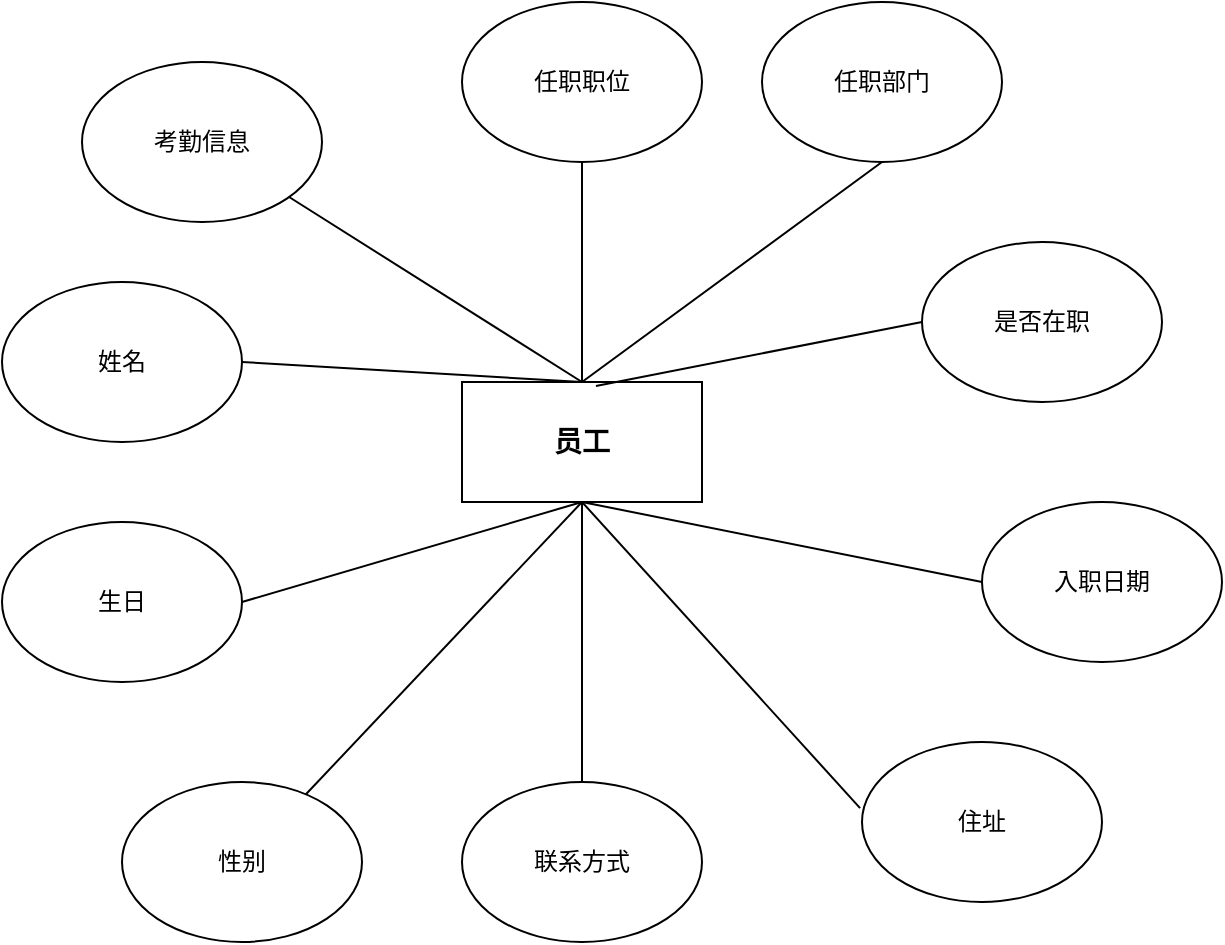 <mxfile version="20.3.0" type="device"><diagram id="dEoUt6HCx3OmMskZEZEa" name="第 1 页"><mxGraphModel dx="1102" dy="677" grid="1" gridSize="10" guides="1" tooltips="1" connect="1" arrows="1" fold="1" page="1" pageScale="1" pageWidth="827" pageHeight="1169" math="0" shadow="0"><root><mxCell id="0"/><mxCell id="1" parent="0"/><mxCell id="eNfBS1H27-YoI6Vu-iKt-1" value="&lt;h3&gt;员工&lt;/h3&gt;" style="rounded=0;whiteSpace=wrap;html=1;" vertex="1" parent="1"><mxGeometry x="330" y="280" width="120" height="60" as="geometry"/></mxCell><mxCell id="eNfBS1H27-YoI6Vu-iKt-2" value="生日" style="ellipse;whiteSpace=wrap;html=1;" vertex="1" parent="1"><mxGeometry x="100" y="350" width="120" height="80" as="geometry"/></mxCell><mxCell id="eNfBS1H27-YoI6Vu-iKt-6" value="任职职位" style="ellipse;whiteSpace=wrap;html=1;" vertex="1" parent="1"><mxGeometry x="330" y="90" width="120" height="80" as="geometry"/></mxCell><mxCell id="eNfBS1H27-YoI6Vu-iKt-7" value="任职部门" style="ellipse;whiteSpace=wrap;html=1;" vertex="1" parent="1"><mxGeometry x="480" y="90" width="120" height="80" as="geometry"/></mxCell><mxCell id="eNfBS1H27-YoI6Vu-iKt-8" value="考勤信息" style="ellipse;whiteSpace=wrap;html=1;" vertex="1" parent="1"><mxGeometry x="140" y="120" width="120" height="80" as="geometry"/></mxCell><mxCell id="eNfBS1H27-YoI6Vu-iKt-9" value="姓名" style="ellipse;whiteSpace=wrap;html=1;" vertex="1" parent="1"><mxGeometry x="100" y="230" width="120" height="80" as="geometry"/></mxCell><mxCell id="eNfBS1H27-YoI6Vu-iKt-10" value="联系方式" style="ellipse;whiteSpace=wrap;html=1;" vertex="1" parent="1"><mxGeometry x="330" y="480" width="120" height="80" as="geometry"/></mxCell><mxCell id="eNfBS1H27-YoI6Vu-iKt-11" value="性别" style="ellipse;whiteSpace=wrap;html=1;" vertex="1" parent="1"><mxGeometry x="160" y="480" width="120" height="80" as="geometry"/></mxCell><mxCell id="eNfBS1H27-YoI6Vu-iKt-12" value="住址" style="ellipse;whiteSpace=wrap;html=1;" vertex="1" parent="1"><mxGeometry x="530" y="460" width="120" height="80" as="geometry"/></mxCell><mxCell id="eNfBS1H27-YoI6Vu-iKt-13" value="是否在职" style="ellipse;whiteSpace=wrap;html=1;" vertex="1" parent="1"><mxGeometry x="560" y="210" width="120" height="80" as="geometry"/></mxCell><mxCell id="eNfBS1H27-YoI6Vu-iKt-14" value="入职日期" style="ellipse;whiteSpace=wrap;html=1;" vertex="1" parent="1"><mxGeometry x="590" y="340" width="120" height="80" as="geometry"/></mxCell><mxCell id="eNfBS1H27-YoI6Vu-iKt-19" value="" style="endArrow=none;html=1;rounded=0;exitX=0.5;exitY=1;exitDx=0;exitDy=0;entryX=0.5;entryY=0;entryDx=0;entryDy=0;" edge="1" parent="1" source="eNfBS1H27-YoI6Vu-iKt-6" target="eNfBS1H27-YoI6Vu-iKt-1"><mxGeometry width="50" height="50" relative="1" as="geometry"><mxPoint x="390" y="340" as="sourcePoint"/><mxPoint x="440" y="290" as="targetPoint"/></mxGeometry></mxCell><mxCell id="eNfBS1H27-YoI6Vu-iKt-20" value="" style="endArrow=none;html=1;rounded=0;entryX=0.5;entryY=1;entryDx=0;entryDy=0;exitX=0.5;exitY=0;exitDx=0;exitDy=0;" edge="1" parent="1" source="eNfBS1H27-YoI6Vu-iKt-10" target="eNfBS1H27-YoI6Vu-iKt-1"><mxGeometry width="50" height="50" relative="1" as="geometry"><mxPoint x="370" y="430" as="sourcePoint"/><mxPoint x="420" y="380" as="targetPoint"/></mxGeometry></mxCell><mxCell id="eNfBS1H27-YoI6Vu-iKt-21" value="" style="endArrow=none;html=1;rounded=0;exitX=0.5;exitY=0;exitDx=0;exitDy=0;entryX=0.5;entryY=1;entryDx=0;entryDy=0;" edge="1" parent="1" source="eNfBS1H27-YoI6Vu-iKt-1" target="eNfBS1H27-YoI6Vu-iKt-7"><mxGeometry width="50" height="50" relative="1" as="geometry"><mxPoint x="440" y="270" as="sourcePoint"/><mxPoint x="490" y="220" as="targetPoint"/></mxGeometry></mxCell><mxCell id="eNfBS1H27-YoI6Vu-iKt-22" value="" style="endArrow=none;html=1;rounded=0;exitX=0.5;exitY=0;exitDx=0;exitDy=0;" edge="1" parent="1" source="eNfBS1H27-YoI6Vu-iKt-1" target="eNfBS1H27-YoI6Vu-iKt-8"><mxGeometry width="50" height="50" relative="1" as="geometry"><mxPoint x="300" y="260" as="sourcePoint"/><mxPoint x="350" y="210" as="targetPoint"/></mxGeometry></mxCell><mxCell id="eNfBS1H27-YoI6Vu-iKt-23" value="" style="endArrow=none;html=1;rounded=0;exitX=1;exitY=0.5;exitDx=0;exitDy=0;" edge="1" parent="1" source="eNfBS1H27-YoI6Vu-iKt-9"><mxGeometry width="50" height="50" relative="1" as="geometry"><mxPoint x="270" y="350" as="sourcePoint"/><mxPoint x="390" y="280" as="targetPoint"/></mxGeometry></mxCell><mxCell id="eNfBS1H27-YoI6Vu-iKt-24" value="" style="endArrow=none;html=1;rounded=0;entryX=0.5;entryY=1;entryDx=0;entryDy=0;exitX=1;exitY=0.5;exitDx=0;exitDy=0;" edge="1" parent="1" source="eNfBS1H27-YoI6Vu-iKt-2" target="eNfBS1H27-YoI6Vu-iKt-1"><mxGeometry width="50" height="50" relative="1" as="geometry"><mxPoint x="260" y="400" as="sourcePoint"/><mxPoint x="310" y="350" as="targetPoint"/></mxGeometry></mxCell><mxCell id="eNfBS1H27-YoI6Vu-iKt-25" value="" style="endArrow=none;html=1;rounded=0;" edge="1" parent="1" source="eNfBS1H27-YoI6Vu-iKt-11"><mxGeometry width="50" height="50" relative="1" as="geometry"><mxPoint x="310" y="440" as="sourcePoint"/><mxPoint x="390" y="340" as="targetPoint"/></mxGeometry></mxCell><mxCell id="eNfBS1H27-YoI6Vu-iKt-26" value="" style="endArrow=none;html=1;rounded=0;entryX=0;entryY=0.5;entryDx=0;entryDy=0;exitX=0.558;exitY=0.033;exitDx=0;exitDy=0;exitPerimeter=0;" edge="1" parent="1" source="eNfBS1H27-YoI6Vu-iKt-1" target="eNfBS1H27-YoI6Vu-iKt-13"><mxGeometry width="50" height="50" relative="1" as="geometry"><mxPoint x="490" y="310" as="sourcePoint"/><mxPoint x="540" y="350" as="targetPoint"/></mxGeometry></mxCell><mxCell id="eNfBS1H27-YoI6Vu-iKt-27" value="" style="endArrow=none;html=1;rounded=0;entryX=0;entryY=0.5;entryDx=0;entryDy=0;exitX=0.5;exitY=1;exitDx=0;exitDy=0;" edge="1" parent="1" source="eNfBS1H27-YoI6Vu-iKt-1" target="eNfBS1H27-YoI6Vu-iKt-14"><mxGeometry width="50" height="50" relative="1" as="geometry"><mxPoint x="400" y="350" as="sourcePoint"/><mxPoint x="530" y="410" as="targetPoint"/></mxGeometry></mxCell><mxCell id="eNfBS1H27-YoI6Vu-iKt-28" value="" style="endArrow=none;html=1;rounded=0;entryX=-0.008;entryY=0.413;entryDx=0;entryDy=0;entryPerimeter=0;" edge="1" parent="1" target="eNfBS1H27-YoI6Vu-iKt-12"><mxGeometry width="50" height="50" relative="1" as="geometry"><mxPoint x="390" y="340" as="sourcePoint"/><mxPoint x="490" y="400" as="targetPoint"/></mxGeometry></mxCell></root></mxGraphModel></diagram></mxfile>